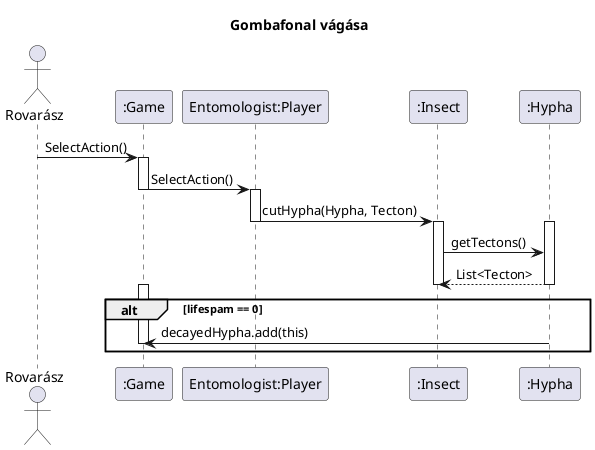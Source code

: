 @startuml SD_hypCut
title: Gombafonal vágása

actor Rovarász
participant ":Game" as Game
participant "Entomologist:Player" as Player
participant ":Insect" as Insect
participant ":Hypha" as Hypha
'participant ":Tecton" as Tecton

Rovarász -> Game: SelectAction()
activate Game

Game -> Player: SelectAction()

deactivate Game 
activate Player

Player -> Insect: cutHypha(Hypha, Tecton)
deactivate Player

activate Insect
activate Hypha
Insect -> Hypha: getTectons()
Hypha --> Insect: List<Tecton>
deactivate Hypha

deactivate Insect


    alt lifespam == 0
    activate Game
    Hypha -> Game: decayedHypha.add(this)
    deactivate Game
    end

deactivate Player
deactivate Game
@enduml